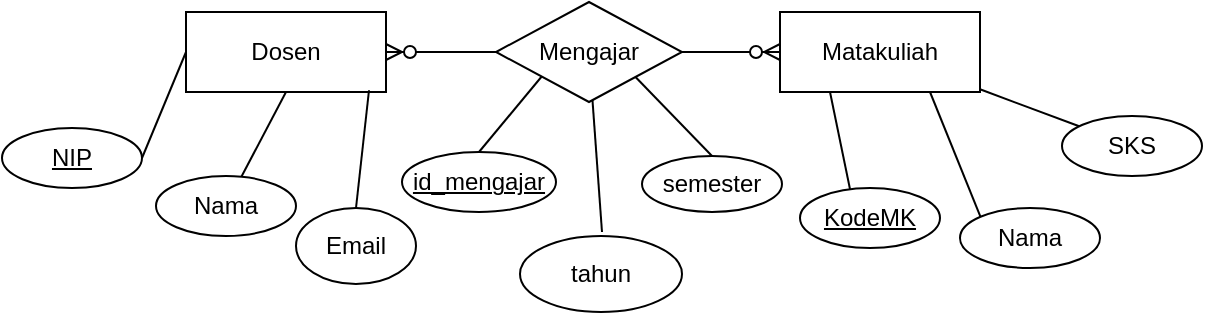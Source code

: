 <mxfile>
    <diagram id="hH7AxD_3Dsf3vxbwPPTY" name="Page-1">
        <mxGraphModel dx="915" dy="518" grid="1" gridSize="10" guides="1" tooltips="1" connect="1" arrows="1" fold="1" page="1" pageScale="1" pageWidth="850" pageHeight="1100" math="0" shadow="0">
            <root>
                <mxCell id="0"/>
                <mxCell id="1" parent="0"/>
                <mxCell id="34" value="Dosen" style="whiteSpace=wrap;html=1;align=center;" parent="1" vertex="1">
                    <mxGeometry x="332" y="550" width="100" height="40" as="geometry"/>
                </mxCell>
                <mxCell id="35" style="edgeStyle=none;html=1;endArrow=none;endFill=0;" parent="1" source="36" target="42" edge="1">
                    <mxGeometry relative="1" as="geometry"/>
                </mxCell>
                <mxCell id="36" value="Matakuliah" style="whiteSpace=wrap;html=1;align=center;" parent="1" vertex="1">
                    <mxGeometry x="629" y="550" width="100" height="40" as="geometry"/>
                </mxCell>
                <mxCell id="37" value="&lt;u&gt;NIP&lt;/u&gt;" style="ellipse;whiteSpace=wrap;html=1;align=center;" parent="1" vertex="1">
                    <mxGeometry x="240" y="608" width="70" height="30" as="geometry"/>
                </mxCell>
                <mxCell id="38" value="Nama" style="ellipse;whiteSpace=wrap;html=1;align=center;" parent="1" vertex="1">
                    <mxGeometry x="317" y="632" width="70" height="30" as="geometry"/>
                </mxCell>
                <mxCell id="39" value="Email" style="ellipse;whiteSpace=wrap;html=1;align=center;direction=south;" parent="1" vertex="1">
                    <mxGeometry x="387" y="648" width="60" height="38" as="geometry"/>
                </mxCell>
                <mxCell id="40" value="&lt;u&gt;KodeMK&lt;/u&gt;" style="ellipse;whiteSpace=wrap;html=1;align=center;" parent="1" vertex="1">
                    <mxGeometry x="639" y="638" width="70" height="30" as="geometry"/>
                </mxCell>
                <mxCell id="41" value="Nama" style="ellipse;whiteSpace=wrap;html=1;align=center;" parent="1" vertex="1">
                    <mxGeometry x="719" y="648" width="70" height="30" as="geometry"/>
                </mxCell>
                <mxCell id="42" value="SKS" style="ellipse;whiteSpace=wrap;html=1;align=center;" parent="1" vertex="1">
                    <mxGeometry x="770" y="602" width="70" height="30" as="geometry"/>
                </mxCell>
                <mxCell id="43" style="html=1;entryX=0;entryY=0.5;entryDx=0;entryDy=0;endArrow=none;endFill=0;exitX=1;exitY=0.5;exitDx=0;exitDy=0;" parent="1" source="37" target="34" edge="1">
                    <mxGeometry relative="1" as="geometry">
                        <mxPoint x="350" y="630" as="sourcePoint"/>
                    </mxGeometry>
                </mxCell>
                <mxCell id="44" style="html=1;endArrow=none;endFill=0;entryX=0.5;entryY=1;entryDx=0;entryDy=0;" parent="1" source="38" target="34" edge="1">
                    <mxGeometry relative="1" as="geometry">
                        <mxPoint x="407" y="520" as="sourcePoint"/>
                        <mxPoint x="420" y="600" as="targetPoint"/>
                    </mxGeometry>
                </mxCell>
                <mxCell id="45" style="html=1;endArrow=none;endFill=0;exitX=0;exitY=0.5;exitDx=0;exitDy=0;entryX=0.915;entryY=0.978;entryDx=0;entryDy=0;entryPerimeter=0;" parent="1" source="39" target="34" edge="1">
                    <mxGeometry relative="1" as="geometry">
                        <mxPoint x="480" y="630" as="sourcePoint"/>
                        <mxPoint x="480" y="600" as="targetPoint"/>
                    </mxGeometry>
                </mxCell>
                <mxCell id="46" style="html=1;entryX=0.25;entryY=1;entryDx=0;entryDy=0;endArrow=none;endFill=0;exitX=0.357;exitY=0.016;exitDx=0;exitDy=0;exitPerimeter=0;" parent="1" source="40" target="36" edge="1">
                    <mxGeometry relative="1" as="geometry">
                        <mxPoint x="537" y="530" as="sourcePoint"/>
                        <mxPoint x="407" y="590" as="targetPoint"/>
                    </mxGeometry>
                </mxCell>
                <mxCell id="47" style="html=1;entryX=0.75;entryY=1;entryDx=0;entryDy=0;endArrow=none;endFill=0;exitX=0;exitY=0;exitDx=0;exitDy=0;" parent="1" source="41" target="36" edge="1">
                    <mxGeometry relative="1" as="geometry">
                        <mxPoint x="642" y="520" as="sourcePoint"/>
                        <mxPoint x="632" y="570" as="targetPoint"/>
                    </mxGeometry>
                </mxCell>
                <mxCell id="54" value="" style="edgeStyle=entityRelationEdgeStyle;fontSize=12;html=1;endArrow=ERzeroToMany;endFill=1;entryX=1;entryY=0.5;entryDx=0;entryDy=0;" parent="1" source="66" target="34" edge="1">
                    <mxGeometry width="100" height="100" relative="1" as="geometry">
                        <mxPoint x="474" y="570" as="sourcePoint"/>
                        <mxPoint x="640" y="440" as="targetPoint"/>
                    </mxGeometry>
                </mxCell>
                <mxCell id="55" value="" style="edgeStyle=entityRelationEdgeStyle;fontSize=12;html=1;endArrow=ERzeroToMany;endFill=1;" parent="1" source="66" target="36" edge="1">
                    <mxGeometry width="100" height="100" relative="1" as="geometry">
                        <mxPoint x="597" y="570" as="sourcePoint"/>
                        <mxPoint x="640" y="440" as="targetPoint"/>
                    </mxGeometry>
                </mxCell>
                <mxCell id="58" value="id_mengajar" style="ellipse;whiteSpace=wrap;html=1;align=center;fontStyle=4;" parent="1" vertex="1">
                    <mxGeometry x="440" y="620" width="77" height="30" as="geometry"/>
                </mxCell>
                <mxCell id="59" value="tahun" style="ellipse;whiteSpace=wrap;html=1;align=center;" parent="1" vertex="1">
                    <mxGeometry x="499" y="662" width="81" height="38" as="geometry"/>
                </mxCell>
                <mxCell id="60" value="semester" style="ellipse;whiteSpace=wrap;html=1;align=center;" parent="1" vertex="1">
                    <mxGeometry x="560" y="622" width="70" height="28" as="geometry"/>
                </mxCell>
                <mxCell id="63" value="" style="endArrow=none;html=1;rounded=0;exitX=0.5;exitY=0;exitDx=0;exitDy=0;" parent="1" source="58" edge="1">
                    <mxGeometry relative="1" as="geometry">
                        <mxPoint x="360" y="510" as="sourcePoint"/>
                        <mxPoint x="520" y="570" as="targetPoint"/>
                    </mxGeometry>
                </mxCell>
                <mxCell id="64" value="" style="endArrow=none;html=1;rounded=0;" parent="1" target="66" edge="1">
                    <mxGeometry relative="1" as="geometry">
                        <mxPoint x="540" y="660" as="sourcePoint"/>
                        <mxPoint x="535.5" y="595" as="targetPoint"/>
                    </mxGeometry>
                </mxCell>
                <mxCell id="65" value="" style="endArrow=none;html=1;rounded=0;exitX=0.5;exitY=0;exitDx=0;exitDy=0;entryX=1;entryY=1;entryDx=0;entryDy=0;" parent="1" source="60" target="66" edge="1">
                    <mxGeometry relative="1" as="geometry">
                        <mxPoint x="600" y="610" as="sourcePoint"/>
                        <mxPoint x="564.106" y="595" as="targetPoint"/>
                    </mxGeometry>
                </mxCell>
                <mxCell id="66" value="Mengajar" style="shape=rhombus;perimeter=rhombusPerimeter;whiteSpace=wrap;html=1;align=center;" parent="1" vertex="1">
                    <mxGeometry x="487" y="545" width="93" height="50" as="geometry"/>
                </mxCell>
            </root>
        </mxGraphModel>
    </diagram>
</mxfile>